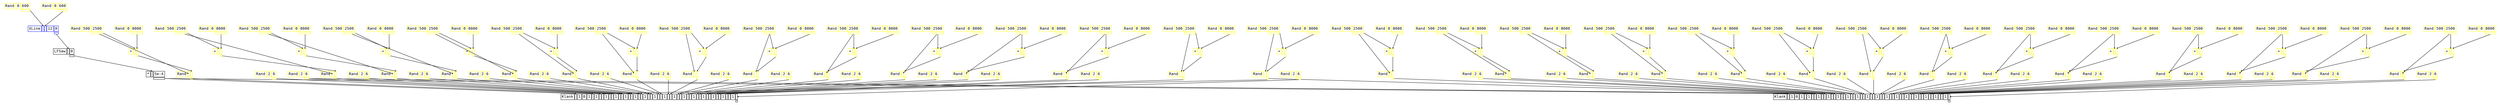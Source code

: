 digraph Anonymous {
graph [splines=false];
node [fontsize=12,fontname="Courier"];
edge [arrowhead=box,arrowsize=0.25];
u_2[shape="plaintext",color="yellow",label=<<TABLE BORDER="0" CELLBORDER="1"><TR><TD>Rand</TD><TD ID="u_2:K_0">0</TD><TD ID="u_2:K_1">600</TD></TR><TR><TD BORDER="0"></TD><TD BORDER="0"></TD><TD PORT="o_0" ID="u_2:o_0"></TD></TR></TABLE>>];
u_3[shape="plaintext",color="yellow",label=<<TABLE BORDER="0" CELLBORDER="1"><TR><TD>Rand</TD><TD ID="u_3:K_0">0</TD><TD ID="u_3:K_1">600</TD></TR><TR><TD BORDER="0"></TD><TD BORDER="0"></TD><TD PORT="o_0" ID="u_3:o_0"></TD></TR></TABLE>>];
u_5[shape="plaintext",color="blue",label=<<TABLE BORDER="0" CELLBORDER="1"><TR><TD>XLine</TD><TD PORT="i_0" ID="u_5:i_0"></TD><TD PORT="i_1" ID="u_5:i_1"></TD><TD ID="u_5:K_2">12</TD><TD ID="u_5:K_3">0</TD></TR><TR><TD BORDER="0"></TD><TD BORDER="0"></TD><TD BORDER="0"></TD><TD BORDER="0"></TD><TD PORT="o_0" ID="u_5:o_0"></TD></TR></TABLE>>];
u_6[shape="plaintext",color="black",label=<<TABLE BORDER="0" CELLBORDER="1"><TR><TD>LFSaw</TD><TD PORT="i_0" ID="u_6:i_0"></TD><TD ID="u_6:K_1">0</TD></TR><TR><TD BORDER="0"></TD><TD BORDER="0"></TD><TD PORT="o_0" ID="u_6:o_0"></TD></TR></TABLE>>];
u_8[shape="plaintext",color="black",label=<<TABLE BORDER="0" CELLBORDER="1"><TR><TD>*</TD><TD PORT="i_0" ID="u_8:i_0"></TD><TD ID="u_8:K_1">5e-4</TD></TR><TR><TD BORDER="0"></TD><TD BORDER="0"></TD><TD PORT="o_0" ID="u_8:o_0"></TD></TR></TABLE>>];
u_12[shape="plaintext",color="yellow",label=<<TABLE BORDER="0" CELLBORDER="1"><TR><TD>Rand</TD><TD ID="u_12:K_0">500</TD><TD ID="u_12:K_1">2500</TD></TR><TR><TD BORDER="0"></TD><TD BORDER="0"></TD><TD PORT="o_0" ID="u_12:o_0"></TD></TR></TABLE>>];
u_14[shape="plaintext",color="yellow",label=<<TABLE BORDER="0" CELLBORDER="1"><TR><TD>Rand</TD><TD ID="u_14:K_0">0</TD><TD ID="u_14:K_1">8000</TD></TR><TR><TD BORDER="0"></TD><TD BORDER="0"></TD><TD PORT="o_0" ID="u_14:o_0"></TD></TR></TABLE>>];
u_15[shape="plaintext",color="yellow",label=<<TABLE BORDER="0" CELLBORDER="1"><TR><TD>+</TD><TD PORT="i_0" ID="u_15:i_0"></TD><TD PORT="i_1" ID="u_15:i_1"></TD></TR><TR><TD BORDER="0"></TD><TD BORDER="0"></TD><TD PORT="o_0" ID="u_15:o_0"></TD></TR></TABLE>>];
u_16[shape="plaintext",color="yellow",label=<<TABLE BORDER="0" CELLBORDER="1"><TR><TD>Rand</TD><TD PORT="i_0" ID="u_16:i_0"></TD><TD PORT="i_1" ID="u_16:i_1"></TD></TR><TR><TD BORDER="0"></TD><TD BORDER="0"></TD><TD PORT="o_0" ID="u_16:o_0"></TD></TR></TABLE>>];
u_19[shape="plaintext",color="yellow",label=<<TABLE BORDER="0" CELLBORDER="1"><TR><TD>Rand</TD><TD ID="u_19:K_0">2</TD><TD ID="u_19:K_1">6</TD></TR><TR><TD BORDER="0"></TD><TD BORDER="0"></TD><TD PORT="o_0" ID="u_19:o_0"></TD></TR></TABLE>>];
u_20[shape="plaintext",color="yellow",label=<<TABLE BORDER="0" CELLBORDER="1"><TR><TD>Rand</TD><TD ID="u_20:K_0">500</TD><TD ID="u_20:K_1">2500</TD></TR><TR><TD BORDER="0"></TD><TD BORDER="0"></TD><TD PORT="o_0" ID="u_20:o_0"></TD></TR></TABLE>>];
u_21[shape="plaintext",color="yellow",label=<<TABLE BORDER="0" CELLBORDER="1"><TR><TD>Rand</TD><TD ID="u_21:K_0">0</TD><TD ID="u_21:K_1">8000</TD></TR><TR><TD BORDER="0"></TD><TD BORDER="0"></TD><TD PORT="o_0" ID="u_21:o_0"></TD></TR></TABLE>>];
u_22[shape="plaintext",color="yellow",label=<<TABLE BORDER="0" CELLBORDER="1"><TR><TD>+</TD><TD PORT="i_0" ID="u_22:i_0"></TD><TD PORT="i_1" ID="u_22:i_1"></TD></TR><TR><TD BORDER="0"></TD><TD BORDER="0"></TD><TD PORT="o_0" ID="u_22:o_0"></TD></TR></TABLE>>];
u_23[shape="plaintext",color="yellow",label=<<TABLE BORDER="0" CELLBORDER="1"><TR><TD>Rand</TD><TD PORT="i_0" ID="u_23:i_0"></TD><TD PORT="i_1" ID="u_23:i_1"></TD></TR><TR><TD BORDER="0"></TD><TD BORDER="0"></TD><TD PORT="o_0" ID="u_23:o_0"></TD></TR></TABLE>>];
u_24[shape="plaintext",color="yellow",label=<<TABLE BORDER="0" CELLBORDER="1"><TR><TD>Rand</TD><TD ID="u_24:K_0">2</TD><TD ID="u_24:K_1">6</TD></TR><TR><TD BORDER="0"></TD><TD BORDER="0"></TD><TD PORT="o_0" ID="u_24:o_0"></TD></TR></TABLE>>];
u_25[shape="plaintext",color="yellow",label=<<TABLE BORDER="0" CELLBORDER="1"><TR><TD>Rand</TD><TD ID="u_25:K_0">500</TD><TD ID="u_25:K_1">2500</TD></TR><TR><TD BORDER="0"></TD><TD BORDER="0"></TD><TD PORT="o_0" ID="u_25:o_0"></TD></TR></TABLE>>];
u_26[shape="plaintext",color="yellow",label=<<TABLE BORDER="0" CELLBORDER="1"><TR><TD>Rand</TD><TD ID="u_26:K_0">0</TD><TD ID="u_26:K_1">8000</TD></TR><TR><TD BORDER="0"></TD><TD BORDER="0"></TD><TD PORT="o_0" ID="u_26:o_0"></TD></TR></TABLE>>];
u_27[shape="plaintext",color="yellow",label=<<TABLE BORDER="0" CELLBORDER="1"><TR><TD>+</TD><TD PORT="i_0" ID="u_27:i_0"></TD><TD PORT="i_1" ID="u_27:i_1"></TD></TR><TR><TD BORDER="0"></TD><TD BORDER="0"></TD><TD PORT="o_0" ID="u_27:o_0"></TD></TR></TABLE>>];
u_28[shape="plaintext",color="yellow",label=<<TABLE BORDER="0" CELLBORDER="1"><TR><TD>Rand</TD><TD PORT="i_0" ID="u_28:i_0"></TD><TD PORT="i_1" ID="u_28:i_1"></TD></TR><TR><TD BORDER="0"></TD><TD BORDER="0"></TD><TD PORT="o_0" ID="u_28:o_0"></TD></TR></TABLE>>];
u_29[shape="plaintext",color="yellow",label=<<TABLE BORDER="0" CELLBORDER="1"><TR><TD>Rand</TD><TD ID="u_29:K_0">2</TD><TD ID="u_29:K_1">6</TD></TR><TR><TD BORDER="0"></TD><TD BORDER="0"></TD><TD PORT="o_0" ID="u_29:o_0"></TD></TR></TABLE>>];
u_30[shape="plaintext",color="yellow",label=<<TABLE BORDER="0" CELLBORDER="1"><TR><TD>Rand</TD><TD ID="u_30:K_0">500</TD><TD ID="u_30:K_1">2500</TD></TR><TR><TD BORDER="0"></TD><TD BORDER="0"></TD><TD PORT="o_0" ID="u_30:o_0"></TD></TR></TABLE>>];
u_31[shape="plaintext",color="yellow",label=<<TABLE BORDER="0" CELLBORDER="1"><TR><TD>Rand</TD><TD ID="u_31:K_0">0</TD><TD ID="u_31:K_1">8000</TD></TR><TR><TD BORDER="0"></TD><TD BORDER="0"></TD><TD PORT="o_0" ID="u_31:o_0"></TD></TR></TABLE>>];
u_32[shape="plaintext",color="yellow",label=<<TABLE BORDER="0" CELLBORDER="1"><TR><TD>+</TD><TD PORT="i_0" ID="u_32:i_0"></TD><TD PORT="i_1" ID="u_32:i_1"></TD></TR><TR><TD BORDER="0"></TD><TD BORDER="0"></TD><TD PORT="o_0" ID="u_32:o_0"></TD></TR></TABLE>>];
u_33[shape="plaintext",color="yellow",label=<<TABLE BORDER="0" CELLBORDER="1"><TR><TD>Rand</TD><TD PORT="i_0" ID="u_33:i_0"></TD><TD PORT="i_1" ID="u_33:i_1"></TD></TR><TR><TD BORDER="0"></TD><TD BORDER="0"></TD><TD PORT="o_0" ID="u_33:o_0"></TD></TR></TABLE>>];
u_34[shape="plaintext",color="yellow",label=<<TABLE BORDER="0" CELLBORDER="1"><TR><TD>Rand</TD><TD ID="u_34:K_0">2</TD><TD ID="u_34:K_1">6</TD></TR><TR><TD BORDER="0"></TD><TD BORDER="0"></TD><TD PORT="o_0" ID="u_34:o_0"></TD></TR></TABLE>>];
u_35[shape="plaintext",color="yellow",label=<<TABLE BORDER="0" CELLBORDER="1"><TR><TD>Rand</TD><TD ID="u_35:K_0">500</TD><TD ID="u_35:K_1">2500</TD></TR><TR><TD BORDER="0"></TD><TD BORDER="0"></TD><TD PORT="o_0" ID="u_35:o_0"></TD></TR></TABLE>>];
u_36[shape="plaintext",color="yellow",label=<<TABLE BORDER="0" CELLBORDER="1"><TR><TD>Rand</TD><TD ID="u_36:K_0">0</TD><TD ID="u_36:K_1">8000</TD></TR><TR><TD BORDER="0"></TD><TD BORDER="0"></TD><TD PORT="o_0" ID="u_36:o_0"></TD></TR></TABLE>>];
u_37[shape="plaintext",color="yellow",label=<<TABLE BORDER="0" CELLBORDER="1"><TR><TD>+</TD><TD PORT="i_0" ID="u_37:i_0"></TD><TD PORT="i_1" ID="u_37:i_1"></TD></TR><TR><TD BORDER="0"></TD><TD BORDER="0"></TD><TD PORT="o_0" ID="u_37:o_0"></TD></TR></TABLE>>];
u_38[shape="plaintext",color="yellow",label=<<TABLE BORDER="0" CELLBORDER="1"><TR><TD>Rand</TD><TD PORT="i_0" ID="u_38:i_0"></TD><TD PORT="i_1" ID="u_38:i_1"></TD></TR><TR><TD BORDER="0"></TD><TD BORDER="0"></TD><TD PORT="o_0" ID="u_38:o_0"></TD></TR></TABLE>>];
u_39[shape="plaintext",color="yellow",label=<<TABLE BORDER="0" CELLBORDER="1"><TR><TD>Rand</TD><TD ID="u_39:K_0">2</TD><TD ID="u_39:K_1">6</TD></TR><TR><TD BORDER="0"></TD><TD BORDER="0"></TD><TD PORT="o_0" ID="u_39:o_0"></TD></TR></TABLE>>];
u_40[shape="plaintext",color="yellow",label=<<TABLE BORDER="0" CELLBORDER="1"><TR><TD>Rand</TD><TD ID="u_40:K_0">500</TD><TD ID="u_40:K_1">2500</TD></TR><TR><TD BORDER="0"></TD><TD BORDER="0"></TD><TD PORT="o_0" ID="u_40:o_0"></TD></TR></TABLE>>];
u_41[shape="plaintext",color="yellow",label=<<TABLE BORDER="0" CELLBORDER="1"><TR><TD>Rand</TD><TD ID="u_41:K_0">0</TD><TD ID="u_41:K_1">8000</TD></TR><TR><TD BORDER="0"></TD><TD BORDER="0"></TD><TD PORT="o_0" ID="u_41:o_0"></TD></TR></TABLE>>];
u_42[shape="plaintext",color="yellow",label=<<TABLE BORDER="0" CELLBORDER="1"><TR><TD>+</TD><TD PORT="i_0" ID="u_42:i_0"></TD><TD PORT="i_1" ID="u_42:i_1"></TD></TR><TR><TD BORDER="0"></TD><TD BORDER="0"></TD><TD PORT="o_0" ID="u_42:o_0"></TD></TR></TABLE>>];
u_43[shape="plaintext",color="yellow",label=<<TABLE BORDER="0" CELLBORDER="1"><TR><TD>Rand</TD><TD PORT="i_0" ID="u_43:i_0"></TD><TD PORT="i_1" ID="u_43:i_1"></TD></TR><TR><TD BORDER="0"></TD><TD BORDER="0"></TD><TD PORT="o_0" ID="u_43:o_0"></TD></TR></TABLE>>];
u_44[shape="plaintext",color="yellow",label=<<TABLE BORDER="0" CELLBORDER="1"><TR><TD>Rand</TD><TD ID="u_44:K_0">2</TD><TD ID="u_44:K_1">6</TD></TR><TR><TD BORDER="0"></TD><TD BORDER="0"></TD><TD PORT="o_0" ID="u_44:o_0"></TD></TR></TABLE>>];
u_45[shape="plaintext",color="yellow",label=<<TABLE BORDER="0" CELLBORDER="1"><TR><TD>Rand</TD><TD ID="u_45:K_0">500</TD><TD ID="u_45:K_1">2500</TD></TR><TR><TD BORDER="0"></TD><TD BORDER="0"></TD><TD PORT="o_0" ID="u_45:o_0"></TD></TR></TABLE>>];
u_46[shape="plaintext",color="yellow",label=<<TABLE BORDER="0" CELLBORDER="1"><TR><TD>Rand</TD><TD ID="u_46:K_0">0</TD><TD ID="u_46:K_1">8000</TD></TR><TR><TD BORDER="0"></TD><TD BORDER="0"></TD><TD PORT="o_0" ID="u_46:o_0"></TD></TR></TABLE>>];
u_47[shape="plaintext",color="yellow",label=<<TABLE BORDER="0" CELLBORDER="1"><TR><TD>+</TD><TD PORT="i_0" ID="u_47:i_0"></TD><TD PORT="i_1" ID="u_47:i_1"></TD></TR><TR><TD BORDER="0"></TD><TD BORDER="0"></TD><TD PORT="o_0" ID="u_47:o_0"></TD></TR></TABLE>>];
u_48[shape="plaintext",color="yellow",label=<<TABLE BORDER="0" CELLBORDER="1"><TR><TD>Rand</TD><TD PORT="i_0" ID="u_48:i_0"></TD><TD PORT="i_1" ID="u_48:i_1"></TD></TR><TR><TD BORDER="0"></TD><TD BORDER="0"></TD><TD PORT="o_0" ID="u_48:o_0"></TD></TR></TABLE>>];
u_49[shape="plaintext",color="yellow",label=<<TABLE BORDER="0" CELLBORDER="1"><TR><TD>Rand</TD><TD ID="u_49:K_0">2</TD><TD ID="u_49:K_1">6</TD></TR><TR><TD BORDER="0"></TD><TD BORDER="0"></TD><TD PORT="o_0" ID="u_49:o_0"></TD></TR></TABLE>>];
u_50[shape="plaintext",color="yellow",label=<<TABLE BORDER="0" CELLBORDER="1"><TR><TD>Rand</TD><TD ID="u_50:K_0">500</TD><TD ID="u_50:K_1">2500</TD></TR><TR><TD BORDER="0"></TD><TD BORDER="0"></TD><TD PORT="o_0" ID="u_50:o_0"></TD></TR></TABLE>>];
u_51[shape="plaintext",color="yellow",label=<<TABLE BORDER="0" CELLBORDER="1"><TR><TD>Rand</TD><TD ID="u_51:K_0">0</TD><TD ID="u_51:K_1">8000</TD></TR><TR><TD BORDER="0"></TD><TD BORDER="0"></TD><TD PORT="o_0" ID="u_51:o_0"></TD></TR></TABLE>>];
u_52[shape="plaintext",color="yellow",label=<<TABLE BORDER="0" CELLBORDER="1"><TR><TD>+</TD><TD PORT="i_0" ID="u_52:i_0"></TD><TD PORT="i_1" ID="u_52:i_1"></TD></TR><TR><TD BORDER="0"></TD><TD BORDER="0"></TD><TD PORT="o_0" ID="u_52:o_0"></TD></TR></TABLE>>];
u_53[shape="plaintext",color="yellow",label=<<TABLE BORDER="0" CELLBORDER="1"><TR><TD>Rand</TD><TD PORT="i_0" ID="u_53:i_0"></TD><TD PORT="i_1" ID="u_53:i_1"></TD></TR><TR><TD BORDER="0"></TD><TD BORDER="0"></TD><TD PORT="o_0" ID="u_53:o_0"></TD></TR></TABLE>>];
u_54[shape="plaintext",color="yellow",label=<<TABLE BORDER="0" CELLBORDER="1"><TR><TD>Rand</TD><TD ID="u_54:K_0">2</TD><TD ID="u_54:K_1">6</TD></TR><TR><TD BORDER="0"></TD><TD BORDER="0"></TD><TD PORT="o_0" ID="u_54:o_0"></TD></TR></TABLE>>];
u_55[shape="plaintext",color="yellow",label=<<TABLE BORDER="0" CELLBORDER="1"><TR><TD>Rand</TD><TD ID="u_55:K_0">500</TD><TD ID="u_55:K_1">2500</TD></TR><TR><TD BORDER="0"></TD><TD BORDER="0"></TD><TD PORT="o_0" ID="u_55:o_0"></TD></TR></TABLE>>];
u_56[shape="plaintext",color="yellow",label=<<TABLE BORDER="0" CELLBORDER="1"><TR><TD>Rand</TD><TD ID="u_56:K_0">0</TD><TD ID="u_56:K_1">8000</TD></TR><TR><TD BORDER="0"></TD><TD BORDER="0"></TD><TD PORT="o_0" ID="u_56:o_0"></TD></TR></TABLE>>];
u_57[shape="plaintext",color="yellow",label=<<TABLE BORDER="0" CELLBORDER="1"><TR><TD>+</TD><TD PORT="i_0" ID="u_57:i_0"></TD><TD PORT="i_1" ID="u_57:i_1"></TD></TR><TR><TD BORDER="0"></TD><TD BORDER="0"></TD><TD PORT="o_0" ID="u_57:o_0"></TD></TR></TABLE>>];
u_58[shape="plaintext",color="yellow",label=<<TABLE BORDER="0" CELLBORDER="1"><TR><TD>Rand</TD><TD PORT="i_0" ID="u_58:i_0"></TD><TD PORT="i_1" ID="u_58:i_1"></TD></TR><TR><TD BORDER="0"></TD><TD BORDER="0"></TD><TD PORT="o_0" ID="u_58:o_0"></TD></TR></TABLE>>];
u_59[shape="plaintext",color="yellow",label=<<TABLE BORDER="0" CELLBORDER="1"><TR><TD>Rand</TD><TD ID="u_59:K_0">2</TD><TD ID="u_59:K_1">6</TD></TR><TR><TD BORDER="0"></TD><TD BORDER="0"></TD><TD PORT="o_0" ID="u_59:o_0"></TD></TR></TABLE>>];
u_60[shape="plaintext",color="yellow",label=<<TABLE BORDER="0" CELLBORDER="1"><TR><TD>Rand</TD><TD ID="u_60:K_0">500</TD><TD ID="u_60:K_1">2500</TD></TR><TR><TD BORDER="0"></TD><TD BORDER="0"></TD><TD PORT="o_0" ID="u_60:o_0"></TD></TR></TABLE>>];
u_61[shape="plaintext",color="yellow",label=<<TABLE BORDER="0" CELLBORDER="1"><TR><TD>Rand</TD><TD ID="u_61:K_0">0</TD><TD ID="u_61:K_1">8000</TD></TR><TR><TD BORDER="0"></TD><TD BORDER="0"></TD><TD PORT="o_0" ID="u_61:o_0"></TD></TR></TABLE>>];
u_62[shape="plaintext",color="yellow",label=<<TABLE BORDER="0" CELLBORDER="1"><TR><TD>+</TD><TD PORT="i_0" ID="u_62:i_0"></TD><TD PORT="i_1" ID="u_62:i_1"></TD></TR><TR><TD BORDER="0"></TD><TD BORDER="0"></TD><TD PORT="o_0" ID="u_62:o_0"></TD></TR></TABLE>>];
u_63[shape="plaintext",color="yellow",label=<<TABLE BORDER="0" CELLBORDER="1"><TR><TD>Rand</TD><TD PORT="i_0" ID="u_63:i_0"></TD><TD PORT="i_1" ID="u_63:i_1"></TD></TR><TR><TD BORDER="0"></TD><TD BORDER="0"></TD><TD PORT="o_0" ID="u_63:o_0"></TD></TR></TABLE>>];
u_64[shape="plaintext",color="yellow",label=<<TABLE BORDER="0" CELLBORDER="1"><TR><TD>Rand</TD><TD ID="u_64:K_0">2</TD><TD ID="u_64:K_1">6</TD></TR><TR><TD BORDER="0"></TD><TD BORDER="0"></TD><TD PORT="o_0" ID="u_64:o_0"></TD></TR></TABLE>>];
u_65[shape="plaintext",color="yellow",label=<<TABLE BORDER="0" CELLBORDER="1"><TR><TD>Rand</TD><TD ID="u_65:K_0">500</TD><TD ID="u_65:K_1">2500</TD></TR><TR><TD BORDER="0"></TD><TD BORDER="0"></TD><TD PORT="o_0" ID="u_65:o_0"></TD></TR></TABLE>>];
u_66[shape="plaintext",color="yellow",label=<<TABLE BORDER="0" CELLBORDER="1"><TR><TD>Rand</TD><TD ID="u_66:K_0">0</TD><TD ID="u_66:K_1">8000</TD></TR><TR><TD BORDER="0"></TD><TD BORDER="0"></TD><TD PORT="o_0" ID="u_66:o_0"></TD></TR></TABLE>>];
u_67[shape="plaintext",color="yellow",label=<<TABLE BORDER="0" CELLBORDER="1"><TR><TD>+</TD><TD PORT="i_0" ID="u_67:i_0"></TD><TD PORT="i_1" ID="u_67:i_1"></TD></TR><TR><TD BORDER="0"></TD><TD BORDER="0"></TD><TD PORT="o_0" ID="u_67:o_0"></TD></TR></TABLE>>];
u_68[shape="plaintext",color="yellow",label=<<TABLE BORDER="0" CELLBORDER="1"><TR><TD>Rand</TD><TD PORT="i_0" ID="u_68:i_0"></TD><TD PORT="i_1" ID="u_68:i_1"></TD></TR><TR><TD BORDER="0"></TD><TD BORDER="0"></TD><TD PORT="o_0" ID="u_68:o_0"></TD></TR></TABLE>>];
u_69[shape="plaintext",color="yellow",label=<<TABLE BORDER="0" CELLBORDER="1"><TR><TD>Rand</TD><TD ID="u_69:K_0">2</TD><TD ID="u_69:K_1">6</TD></TR><TR><TD BORDER="0"></TD><TD BORDER="0"></TD><TD PORT="o_0" ID="u_69:o_0"></TD></TR></TABLE>>];
u_70[shape="plaintext",color="yellow",label=<<TABLE BORDER="0" CELLBORDER="1"><TR><TD>Rand</TD><TD ID="u_70:K_0">500</TD><TD ID="u_70:K_1">2500</TD></TR><TR><TD BORDER="0"></TD><TD BORDER="0"></TD><TD PORT="o_0" ID="u_70:o_0"></TD></TR></TABLE>>];
u_71[shape="plaintext",color="yellow",label=<<TABLE BORDER="0" CELLBORDER="1"><TR><TD>Rand</TD><TD ID="u_71:K_0">0</TD><TD ID="u_71:K_1">8000</TD></TR><TR><TD BORDER="0"></TD><TD BORDER="0"></TD><TD PORT="o_0" ID="u_71:o_0"></TD></TR></TABLE>>];
u_72[shape="plaintext",color="yellow",label=<<TABLE BORDER="0" CELLBORDER="1"><TR><TD>+</TD><TD PORT="i_0" ID="u_72:i_0"></TD><TD PORT="i_1" ID="u_72:i_1"></TD></TR><TR><TD BORDER="0"></TD><TD BORDER="0"></TD><TD PORT="o_0" ID="u_72:o_0"></TD></TR></TABLE>>];
u_73[shape="plaintext",color="yellow",label=<<TABLE BORDER="0" CELLBORDER="1"><TR><TD>Rand</TD><TD PORT="i_0" ID="u_73:i_0"></TD><TD PORT="i_1" ID="u_73:i_1"></TD></TR><TR><TD BORDER="0"></TD><TD BORDER="0"></TD><TD PORT="o_0" ID="u_73:o_0"></TD></TR></TABLE>>];
u_74[shape="plaintext",color="yellow",label=<<TABLE BORDER="0" CELLBORDER="1"><TR><TD>Rand</TD><TD ID="u_74:K_0">2</TD><TD ID="u_74:K_1">6</TD></TR><TR><TD BORDER="0"></TD><TD BORDER="0"></TD><TD PORT="o_0" ID="u_74:o_0"></TD></TR></TABLE>>];
u_75[shape="plaintext",color="yellow",label=<<TABLE BORDER="0" CELLBORDER="1"><TR><TD>Rand</TD><TD ID="u_75:K_0">500</TD><TD ID="u_75:K_1">2500</TD></TR><TR><TD BORDER="0"></TD><TD BORDER="0"></TD><TD PORT="o_0" ID="u_75:o_0"></TD></TR></TABLE>>];
u_76[shape="plaintext",color="yellow",label=<<TABLE BORDER="0" CELLBORDER="1"><TR><TD>Rand</TD><TD ID="u_76:K_0">0</TD><TD ID="u_76:K_1">8000</TD></TR><TR><TD BORDER="0"></TD><TD BORDER="0"></TD><TD PORT="o_0" ID="u_76:o_0"></TD></TR></TABLE>>];
u_77[shape="plaintext",color="yellow",label=<<TABLE BORDER="0" CELLBORDER="1"><TR><TD>+</TD><TD PORT="i_0" ID="u_77:i_0"></TD><TD PORT="i_1" ID="u_77:i_1"></TD></TR><TR><TD BORDER="0"></TD><TD BORDER="0"></TD><TD PORT="o_0" ID="u_77:o_0"></TD></TR></TABLE>>];
u_78[shape="plaintext",color="yellow",label=<<TABLE BORDER="0" CELLBORDER="1"><TR><TD>Rand</TD><TD PORT="i_0" ID="u_78:i_0"></TD><TD PORT="i_1" ID="u_78:i_1"></TD></TR><TR><TD BORDER="0"></TD><TD BORDER="0"></TD><TD PORT="o_0" ID="u_78:o_0"></TD></TR></TABLE>>];
u_79[shape="plaintext",color="yellow",label=<<TABLE BORDER="0" CELLBORDER="1"><TR><TD>Rand</TD><TD ID="u_79:K_0">2</TD><TD ID="u_79:K_1">6</TD></TR><TR><TD BORDER="0"></TD><TD BORDER="0"></TD><TD PORT="o_0" ID="u_79:o_0"></TD></TR></TABLE>>];
u_80[shape="plaintext",color="yellow",label=<<TABLE BORDER="0" CELLBORDER="1"><TR><TD>Rand</TD><TD ID="u_80:K_0">500</TD><TD ID="u_80:K_1">2500</TD></TR><TR><TD BORDER="0"></TD><TD BORDER="0"></TD><TD PORT="o_0" ID="u_80:o_0"></TD></TR></TABLE>>];
u_81[shape="plaintext",color="yellow",label=<<TABLE BORDER="0" CELLBORDER="1"><TR><TD>Rand</TD><TD ID="u_81:K_0">0</TD><TD ID="u_81:K_1">8000</TD></TR><TR><TD BORDER="0"></TD><TD BORDER="0"></TD><TD PORT="o_0" ID="u_81:o_0"></TD></TR></TABLE>>];
u_82[shape="plaintext",color="yellow",label=<<TABLE BORDER="0" CELLBORDER="1"><TR><TD>+</TD><TD PORT="i_0" ID="u_82:i_0"></TD><TD PORT="i_1" ID="u_82:i_1"></TD></TR><TR><TD BORDER="0"></TD><TD BORDER="0"></TD><TD PORT="o_0" ID="u_82:o_0"></TD></TR></TABLE>>];
u_83[shape="plaintext",color="yellow",label=<<TABLE BORDER="0" CELLBORDER="1"><TR><TD>Rand</TD><TD PORT="i_0" ID="u_83:i_0"></TD><TD PORT="i_1" ID="u_83:i_1"></TD></TR><TR><TD BORDER="0"></TD><TD BORDER="0"></TD><TD PORT="o_0" ID="u_83:o_0"></TD></TR></TABLE>>];
u_84[shape="plaintext",color="yellow",label=<<TABLE BORDER="0" CELLBORDER="1"><TR><TD>Rand</TD><TD ID="u_84:K_0">2</TD><TD ID="u_84:K_1">6</TD></TR><TR><TD BORDER="0"></TD><TD BORDER="0"></TD><TD PORT="o_0" ID="u_84:o_0"></TD></TR></TABLE>>];
u_85[shape="plaintext",color="yellow",label=<<TABLE BORDER="0" CELLBORDER="1"><TR><TD>Rand</TD><TD ID="u_85:K_0">500</TD><TD ID="u_85:K_1">2500</TD></TR><TR><TD BORDER="0"></TD><TD BORDER="0"></TD><TD PORT="o_0" ID="u_85:o_0"></TD></TR></TABLE>>];
u_86[shape="plaintext",color="yellow",label=<<TABLE BORDER="0" CELLBORDER="1"><TR><TD>Rand</TD><TD ID="u_86:K_0">0</TD><TD ID="u_86:K_1">8000</TD></TR><TR><TD BORDER="0"></TD><TD BORDER="0"></TD><TD PORT="o_0" ID="u_86:o_0"></TD></TR></TABLE>>];
u_87[shape="plaintext",color="yellow",label=<<TABLE BORDER="0" CELLBORDER="1"><TR><TD>+</TD><TD PORT="i_0" ID="u_87:i_0"></TD><TD PORT="i_1" ID="u_87:i_1"></TD></TR><TR><TD BORDER="0"></TD><TD BORDER="0"></TD><TD PORT="o_0" ID="u_87:o_0"></TD></TR></TABLE>>];
u_88[shape="plaintext",color="yellow",label=<<TABLE BORDER="0" CELLBORDER="1"><TR><TD>Rand</TD><TD PORT="i_0" ID="u_88:i_0"></TD><TD PORT="i_1" ID="u_88:i_1"></TD></TR><TR><TD BORDER="0"></TD><TD BORDER="0"></TD><TD PORT="o_0" ID="u_88:o_0"></TD></TR></TABLE>>];
u_89[shape="plaintext",color="yellow",label=<<TABLE BORDER="0" CELLBORDER="1"><TR><TD>Rand</TD><TD ID="u_89:K_0">2</TD><TD ID="u_89:K_1">6</TD></TR><TR><TD BORDER="0"></TD><TD BORDER="0"></TD><TD PORT="o_0" ID="u_89:o_0"></TD></TR></TABLE>>];
u_90[shape="plaintext",color="black",label=<<TABLE BORDER="0" CELLBORDER="1"><TR><TD>Klank</TD><TD PORT="i_0" ID="u_90:i_0"></TD><TD ID="u_90:K_1">1</TD><TD ID="u_90:K_2">0</TD><TD ID="u_90:K_3">1</TD><TD PORT="i_4" ID="u_90:i_4"></TD><TD ID="u_90:K_5">1</TD><TD PORT="i_6" ID="u_90:i_6"></TD><TD PORT="i_7" ID="u_90:i_7"></TD><TD ID="u_90:K_8">1</TD><TD PORT="i_9" ID="u_90:i_9"></TD><TD PORT="i_10" ID="u_90:i_10"></TD><TD ID="u_90:K_11">1</TD><TD PORT="i_12" ID="u_90:i_12"></TD><TD PORT="i_13" ID="u_90:i_13"></TD><TD ID="u_90:K_14">1</TD><TD PORT="i_15" ID="u_90:i_15"></TD><TD PORT="i_16" ID="u_90:i_16"></TD><TD ID="u_90:K_17">1</TD><TD PORT="i_18" ID="u_90:i_18"></TD><TD PORT="i_19" ID="u_90:i_19"></TD><TD ID="u_90:K_20">1</TD><TD PORT="i_21" ID="u_90:i_21"></TD><TD PORT="i_22" ID="u_90:i_22"></TD><TD ID="u_90:K_23">1</TD><TD PORT="i_24" ID="u_90:i_24"></TD><TD PORT="i_25" ID="u_90:i_25"></TD><TD ID="u_90:K_26">1</TD><TD PORT="i_27" ID="u_90:i_27"></TD><TD PORT="i_28" ID="u_90:i_28"></TD><TD ID="u_90:K_29">1</TD><TD PORT="i_30" ID="u_90:i_30"></TD><TD PORT="i_31" ID="u_90:i_31"></TD><TD ID="u_90:K_32">1</TD><TD PORT="i_33" ID="u_90:i_33"></TD><TD PORT="i_34" ID="u_90:i_34"></TD><TD ID="u_90:K_35">1</TD><TD PORT="i_36" ID="u_90:i_36"></TD><TD PORT="i_37" ID="u_90:i_37"></TD><TD ID="u_90:K_38">1</TD><TD PORT="i_39" ID="u_90:i_39"></TD><TD PORT="i_40" ID="u_90:i_40"></TD><TD ID="u_90:K_41">1</TD><TD PORT="i_42" ID="u_90:i_42"></TD><TD PORT="i_43" ID="u_90:i_43"></TD><TD ID="u_90:K_44">1</TD><TD PORT="i_45" ID="u_90:i_45"></TD><TD PORT="i_46" ID="u_90:i_46"></TD><TD ID="u_90:K_47">1</TD><TD PORT="i_48" ID="u_90:i_48"></TD></TR><TR><TD BORDER="0"></TD><TD BORDER="0"></TD><TD BORDER="0"></TD><TD BORDER="0"></TD><TD BORDER="0"></TD><TD BORDER="0"></TD><TD BORDER="0"></TD><TD BORDER="0"></TD><TD BORDER="0"></TD><TD BORDER="0"></TD><TD BORDER="0"></TD><TD BORDER="0"></TD><TD BORDER="0"></TD><TD BORDER="0"></TD><TD BORDER="0"></TD><TD BORDER="0"></TD><TD BORDER="0"></TD><TD BORDER="0"></TD><TD BORDER="0"></TD><TD BORDER="0"></TD><TD BORDER="0"></TD><TD BORDER="0"></TD><TD BORDER="0"></TD><TD BORDER="0"></TD><TD BORDER="0"></TD><TD BORDER="0"></TD><TD BORDER="0"></TD><TD BORDER="0"></TD><TD BORDER="0"></TD><TD BORDER="0"></TD><TD BORDER="0"></TD><TD BORDER="0"></TD><TD BORDER="0"></TD><TD BORDER="0"></TD><TD BORDER="0"></TD><TD BORDER="0"></TD><TD BORDER="0"></TD><TD BORDER="0"></TD><TD BORDER="0"></TD><TD BORDER="0"></TD><TD BORDER="0"></TD><TD BORDER="0"></TD><TD BORDER="0"></TD><TD BORDER="0"></TD><TD BORDER="0"></TD><TD BORDER="0"></TD><TD BORDER="0"></TD><TD BORDER="0"></TD><TD BORDER="0"></TD><TD PORT="o_0" ID="u_90:o_0"></TD></TR></TABLE>>];
u_91[shape="plaintext",color="yellow",label=<<TABLE BORDER="0" CELLBORDER="1"><TR><TD>Rand</TD><TD ID="u_91:K_0">500</TD><TD ID="u_91:K_1">2500</TD></TR><TR><TD BORDER="0"></TD><TD BORDER="0"></TD><TD PORT="o_0" ID="u_91:o_0"></TD></TR></TABLE>>];
u_92[shape="plaintext",color="yellow",label=<<TABLE BORDER="0" CELLBORDER="1"><TR><TD>Rand</TD><TD ID="u_92:K_0">0</TD><TD ID="u_92:K_1">8000</TD></TR><TR><TD BORDER="0"></TD><TD BORDER="0"></TD><TD PORT="o_0" ID="u_92:o_0"></TD></TR></TABLE>>];
u_93[shape="plaintext",color="yellow",label=<<TABLE BORDER="0" CELLBORDER="1"><TR><TD>+</TD><TD PORT="i_0" ID="u_93:i_0"></TD><TD PORT="i_1" ID="u_93:i_1"></TD></TR><TR><TD BORDER="0"></TD><TD BORDER="0"></TD><TD PORT="o_0" ID="u_93:o_0"></TD></TR></TABLE>>];
u_94[shape="plaintext",color="yellow",label=<<TABLE BORDER="0" CELLBORDER="1"><TR><TD>Rand</TD><TD PORT="i_0" ID="u_94:i_0"></TD><TD PORT="i_1" ID="u_94:i_1"></TD></TR><TR><TD BORDER="0"></TD><TD BORDER="0"></TD><TD PORT="o_0" ID="u_94:o_0"></TD></TR></TABLE>>];
u_95[shape="plaintext",color="yellow",label=<<TABLE BORDER="0" CELLBORDER="1"><TR><TD>Rand</TD><TD ID="u_95:K_0">2</TD><TD ID="u_95:K_1">6</TD></TR><TR><TD BORDER="0"></TD><TD BORDER="0"></TD><TD PORT="o_0" ID="u_95:o_0"></TD></TR></TABLE>>];
u_96[shape="plaintext",color="yellow",label=<<TABLE BORDER="0" CELLBORDER="1"><TR><TD>Rand</TD><TD ID="u_96:K_0">500</TD><TD ID="u_96:K_1">2500</TD></TR><TR><TD BORDER="0"></TD><TD BORDER="0"></TD><TD PORT="o_0" ID="u_96:o_0"></TD></TR></TABLE>>];
u_97[shape="plaintext",color="yellow",label=<<TABLE BORDER="0" CELLBORDER="1"><TR><TD>Rand</TD><TD ID="u_97:K_0">0</TD><TD ID="u_97:K_1">8000</TD></TR><TR><TD BORDER="0"></TD><TD BORDER="0"></TD><TD PORT="o_0" ID="u_97:o_0"></TD></TR></TABLE>>];
u_98[shape="plaintext",color="yellow",label=<<TABLE BORDER="0" CELLBORDER="1"><TR><TD>+</TD><TD PORT="i_0" ID="u_98:i_0"></TD><TD PORT="i_1" ID="u_98:i_1"></TD></TR><TR><TD BORDER="0"></TD><TD BORDER="0"></TD><TD PORT="o_0" ID="u_98:o_0"></TD></TR></TABLE>>];
u_99[shape="plaintext",color="yellow",label=<<TABLE BORDER="0" CELLBORDER="1"><TR><TD>Rand</TD><TD PORT="i_0" ID="u_99:i_0"></TD><TD PORT="i_1" ID="u_99:i_1"></TD></TR><TR><TD BORDER="0"></TD><TD BORDER="0"></TD><TD PORT="o_0" ID="u_99:o_0"></TD></TR></TABLE>>];
u_100[shape="plaintext",color="yellow",label=<<TABLE BORDER="0" CELLBORDER="1"><TR><TD>Rand</TD><TD ID="u_100:K_0">2</TD><TD ID="u_100:K_1">6</TD></TR><TR><TD BORDER="0"></TD><TD BORDER="0"></TD><TD PORT="o_0" ID="u_100:o_0"></TD></TR></TABLE>>];
u_101[shape="plaintext",color="yellow",label=<<TABLE BORDER="0" CELLBORDER="1"><TR><TD>Rand</TD><TD ID="u_101:K_0">500</TD><TD ID="u_101:K_1">2500</TD></TR><TR><TD BORDER="0"></TD><TD BORDER="0"></TD><TD PORT="o_0" ID="u_101:o_0"></TD></TR></TABLE>>];
u_102[shape="plaintext",color="yellow",label=<<TABLE BORDER="0" CELLBORDER="1"><TR><TD>Rand</TD><TD ID="u_102:K_0">0</TD><TD ID="u_102:K_1">8000</TD></TR><TR><TD BORDER="0"></TD><TD BORDER="0"></TD><TD PORT="o_0" ID="u_102:o_0"></TD></TR></TABLE>>];
u_103[shape="plaintext",color="yellow",label=<<TABLE BORDER="0" CELLBORDER="1"><TR><TD>+</TD><TD PORT="i_0" ID="u_103:i_0"></TD><TD PORT="i_1" ID="u_103:i_1"></TD></TR><TR><TD BORDER="0"></TD><TD BORDER="0"></TD><TD PORT="o_0" ID="u_103:o_0"></TD></TR></TABLE>>];
u_104[shape="plaintext",color="yellow",label=<<TABLE BORDER="0" CELLBORDER="1"><TR><TD>Rand</TD><TD PORT="i_0" ID="u_104:i_0"></TD><TD PORT="i_1" ID="u_104:i_1"></TD></TR><TR><TD BORDER="0"></TD><TD BORDER="0"></TD><TD PORT="o_0" ID="u_104:o_0"></TD></TR></TABLE>>];
u_105[shape="plaintext",color="yellow",label=<<TABLE BORDER="0" CELLBORDER="1"><TR><TD>Rand</TD><TD ID="u_105:K_0">2</TD><TD ID="u_105:K_1">6</TD></TR><TR><TD BORDER="0"></TD><TD BORDER="0"></TD><TD PORT="o_0" ID="u_105:o_0"></TD></TR></TABLE>>];
u_106[shape="plaintext",color="yellow",label=<<TABLE BORDER="0" CELLBORDER="1"><TR><TD>Rand</TD><TD ID="u_106:K_0">500</TD><TD ID="u_106:K_1">2500</TD></TR><TR><TD BORDER="0"></TD><TD BORDER="0"></TD><TD PORT="o_0" ID="u_106:o_0"></TD></TR></TABLE>>];
u_107[shape="plaintext",color="yellow",label=<<TABLE BORDER="0" CELLBORDER="1"><TR><TD>Rand</TD><TD ID="u_107:K_0">0</TD><TD ID="u_107:K_1">8000</TD></TR><TR><TD BORDER="0"></TD><TD BORDER="0"></TD><TD PORT="o_0" ID="u_107:o_0"></TD></TR></TABLE>>];
u_108[shape="plaintext",color="yellow",label=<<TABLE BORDER="0" CELLBORDER="1"><TR><TD>+</TD><TD PORT="i_0" ID="u_108:i_0"></TD><TD PORT="i_1" ID="u_108:i_1"></TD></TR><TR><TD BORDER="0"></TD><TD BORDER="0"></TD><TD PORT="o_0" ID="u_108:o_0"></TD></TR></TABLE>>];
u_109[shape="plaintext",color="yellow",label=<<TABLE BORDER="0" CELLBORDER="1"><TR><TD>Rand</TD><TD PORT="i_0" ID="u_109:i_0"></TD><TD PORT="i_1" ID="u_109:i_1"></TD></TR><TR><TD BORDER="0"></TD><TD BORDER="0"></TD><TD PORT="o_0" ID="u_109:o_0"></TD></TR></TABLE>>];
u_110[shape="plaintext",color="yellow",label=<<TABLE BORDER="0" CELLBORDER="1"><TR><TD>Rand</TD><TD ID="u_110:K_0">2</TD><TD ID="u_110:K_1">6</TD></TR><TR><TD BORDER="0"></TD><TD BORDER="0"></TD><TD PORT="o_0" ID="u_110:o_0"></TD></TR></TABLE>>];
u_111[shape="plaintext",color="yellow",label=<<TABLE BORDER="0" CELLBORDER="1"><TR><TD>Rand</TD><TD ID="u_111:K_0">500</TD><TD ID="u_111:K_1">2500</TD></TR><TR><TD BORDER="0"></TD><TD BORDER="0"></TD><TD PORT="o_0" ID="u_111:o_0"></TD></TR></TABLE>>];
u_112[shape="plaintext",color="yellow",label=<<TABLE BORDER="0" CELLBORDER="1"><TR><TD>Rand</TD><TD ID="u_112:K_0">0</TD><TD ID="u_112:K_1">8000</TD></TR><TR><TD BORDER="0"></TD><TD BORDER="0"></TD><TD PORT="o_0" ID="u_112:o_0"></TD></TR></TABLE>>];
u_113[shape="plaintext",color="yellow",label=<<TABLE BORDER="0" CELLBORDER="1"><TR><TD>+</TD><TD PORT="i_0" ID="u_113:i_0"></TD><TD PORT="i_1" ID="u_113:i_1"></TD></TR><TR><TD BORDER="0"></TD><TD BORDER="0"></TD><TD PORT="o_0" ID="u_113:o_0"></TD></TR></TABLE>>];
u_114[shape="plaintext",color="yellow",label=<<TABLE BORDER="0" CELLBORDER="1"><TR><TD>Rand</TD><TD PORT="i_0" ID="u_114:i_0"></TD><TD PORT="i_1" ID="u_114:i_1"></TD></TR><TR><TD BORDER="0"></TD><TD BORDER="0"></TD><TD PORT="o_0" ID="u_114:o_0"></TD></TR></TABLE>>];
u_115[shape="plaintext",color="yellow",label=<<TABLE BORDER="0" CELLBORDER="1"><TR><TD>Rand</TD><TD ID="u_115:K_0">2</TD><TD ID="u_115:K_1">6</TD></TR><TR><TD BORDER="0"></TD><TD BORDER="0"></TD><TD PORT="o_0" ID="u_115:o_0"></TD></TR></TABLE>>];
u_116[shape="plaintext",color="yellow",label=<<TABLE BORDER="0" CELLBORDER="1"><TR><TD>Rand</TD><TD ID="u_116:K_0">500</TD><TD ID="u_116:K_1">2500</TD></TR><TR><TD BORDER="0"></TD><TD BORDER="0"></TD><TD PORT="o_0" ID="u_116:o_0"></TD></TR></TABLE>>];
u_117[shape="plaintext",color="yellow",label=<<TABLE BORDER="0" CELLBORDER="1"><TR><TD>Rand</TD><TD ID="u_117:K_0">0</TD><TD ID="u_117:K_1">8000</TD></TR><TR><TD BORDER="0"></TD><TD BORDER="0"></TD><TD PORT="o_0" ID="u_117:o_0"></TD></TR></TABLE>>];
u_118[shape="plaintext",color="yellow",label=<<TABLE BORDER="0" CELLBORDER="1"><TR><TD>+</TD><TD PORT="i_0" ID="u_118:i_0"></TD><TD PORT="i_1" ID="u_118:i_1"></TD></TR><TR><TD BORDER="0"></TD><TD BORDER="0"></TD><TD PORT="o_0" ID="u_118:o_0"></TD></TR></TABLE>>];
u_119[shape="plaintext",color="yellow",label=<<TABLE BORDER="0" CELLBORDER="1"><TR><TD>Rand</TD><TD PORT="i_0" ID="u_119:i_0"></TD><TD PORT="i_1" ID="u_119:i_1"></TD></TR><TR><TD BORDER="0"></TD><TD BORDER="0"></TD><TD PORT="o_0" ID="u_119:o_0"></TD></TR></TABLE>>];
u_120[shape="plaintext",color="yellow",label=<<TABLE BORDER="0" CELLBORDER="1"><TR><TD>Rand</TD><TD ID="u_120:K_0">2</TD><TD ID="u_120:K_1">6</TD></TR><TR><TD BORDER="0"></TD><TD BORDER="0"></TD><TD PORT="o_0" ID="u_120:o_0"></TD></TR></TABLE>>];
u_121[shape="plaintext",color="yellow",label=<<TABLE BORDER="0" CELLBORDER="1"><TR><TD>Rand</TD><TD ID="u_121:K_0">500</TD><TD ID="u_121:K_1">2500</TD></TR><TR><TD BORDER="0"></TD><TD BORDER="0"></TD><TD PORT="o_0" ID="u_121:o_0"></TD></TR></TABLE>>];
u_122[shape="plaintext",color="yellow",label=<<TABLE BORDER="0" CELLBORDER="1"><TR><TD>Rand</TD><TD ID="u_122:K_0">0</TD><TD ID="u_122:K_1">8000</TD></TR><TR><TD BORDER="0"></TD><TD BORDER="0"></TD><TD PORT="o_0" ID="u_122:o_0"></TD></TR></TABLE>>];
u_123[shape="plaintext",color="yellow",label=<<TABLE BORDER="0" CELLBORDER="1"><TR><TD>+</TD><TD PORT="i_0" ID="u_123:i_0"></TD><TD PORT="i_1" ID="u_123:i_1"></TD></TR><TR><TD BORDER="0"></TD><TD BORDER="0"></TD><TD PORT="o_0" ID="u_123:o_0"></TD></TR></TABLE>>];
u_124[shape="plaintext",color="yellow",label=<<TABLE BORDER="0" CELLBORDER="1"><TR><TD>Rand</TD><TD PORT="i_0" ID="u_124:i_0"></TD><TD PORT="i_1" ID="u_124:i_1"></TD></TR><TR><TD BORDER="0"></TD><TD BORDER="0"></TD><TD PORT="o_0" ID="u_124:o_0"></TD></TR></TABLE>>];
u_125[shape="plaintext",color="yellow",label=<<TABLE BORDER="0" CELLBORDER="1"><TR><TD>Rand</TD><TD ID="u_125:K_0">2</TD><TD ID="u_125:K_1">6</TD></TR><TR><TD BORDER="0"></TD><TD BORDER="0"></TD><TD PORT="o_0" ID="u_125:o_0"></TD></TR></TABLE>>];
u_126[shape="plaintext",color="yellow",label=<<TABLE BORDER="0" CELLBORDER="1"><TR><TD>Rand</TD><TD ID="u_126:K_0">500</TD><TD ID="u_126:K_1">2500</TD></TR><TR><TD BORDER="0"></TD><TD BORDER="0"></TD><TD PORT="o_0" ID="u_126:o_0"></TD></TR></TABLE>>];
u_127[shape="plaintext",color="yellow",label=<<TABLE BORDER="0" CELLBORDER="1"><TR><TD>Rand</TD><TD ID="u_127:K_0">0</TD><TD ID="u_127:K_1">8000</TD></TR><TR><TD BORDER="0"></TD><TD BORDER="0"></TD><TD PORT="o_0" ID="u_127:o_0"></TD></TR></TABLE>>];
u_128[shape="plaintext",color="yellow",label=<<TABLE BORDER="0" CELLBORDER="1"><TR><TD>+</TD><TD PORT="i_0" ID="u_128:i_0"></TD><TD PORT="i_1" ID="u_128:i_1"></TD></TR><TR><TD BORDER="0"></TD><TD BORDER="0"></TD><TD PORT="o_0" ID="u_128:o_0"></TD></TR></TABLE>>];
u_129[shape="plaintext",color="yellow",label=<<TABLE BORDER="0" CELLBORDER="1"><TR><TD>Rand</TD><TD PORT="i_0" ID="u_129:i_0"></TD><TD PORT="i_1" ID="u_129:i_1"></TD></TR><TR><TD BORDER="0"></TD><TD BORDER="0"></TD><TD PORT="o_0" ID="u_129:o_0"></TD></TR></TABLE>>];
u_130[shape="plaintext",color="yellow",label=<<TABLE BORDER="0" CELLBORDER="1"><TR><TD>Rand</TD><TD ID="u_130:K_0">2</TD><TD ID="u_130:K_1">6</TD></TR><TR><TD BORDER="0"></TD><TD BORDER="0"></TD><TD PORT="o_0" ID="u_130:o_0"></TD></TR></TABLE>>];
u_131[shape="plaintext",color="yellow",label=<<TABLE BORDER="0" CELLBORDER="1"><TR><TD>Rand</TD><TD ID="u_131:K_0">500</TD><TD ID="u_131:K_1">2500</TD></TR><TR><TD BORDER="0"></TD><TD BORDER="0"></TD><TD PORT="o_0" ID="u_131:o_0"></TD></TR></TABLE>>];
u_132[shape="plaintext",color="yellow",label=<<TABLE BORDER="0" CELLBORDER="1"><TR><TD>Rand</TD><TD ID="u_132:K_0">0</TD><TD ID="u_132:K_1">8000</TD></TR><TR><TD BORDER="0"></TD><TD BORDER="0"></TD><TD PORT="o_0" ID="u_132:o_0"></TD></TR></TABLE>>];
u_133[shape="plaintext",color="yellow",label=<<TABLE BORDER="0" CELLBORDER="1"><TR><TD>+</TD><TD PORT="i_0" ID="u_133:i_0"></TD><TD PORT="i_1" ID="u_133:i_1"></TD></TR><TR><TD BORDER="0"></TD><TD BORDER="0"></TD><TD PORT="o_0" ID="u_133:o_0"></TD></TR></TABLE>>];
u_134[shape="plaintext",color="yellow",label=<<TABLE BORDER="0" CELLBORDER="1"><TR><TD>Rand</TD><TD PORT="i_0" ID="u_134:i_0"></TD><TD PORT="i_1" ID="u_134:i_1"></TD></TR><TR><TD BORDER="0"></TD><TD BORDER="0"></TD><TD PORT="o_0" ID="u_134:o_0"></TD></TR></TABLE>>];
u_135[shape="plaintext",color="yellow",label=<<TABLE BORDER="0" CELLBORDER="1"><TR><TD>Rand</TD><TD ID="u_135:K_0">2</TD><TD ID="u_135:K_1">6</TD></TR><TR><TD BORDER="0"></TD><TD BORDER="0"></TD><TD PORT="o_0" ID="u_135:o_0"></TD></TR></TABLE>>];
u_136[shape="plaintext",color="yellow",label=<<TABLE BORDER="0" CELLBORDER="1"><TR><TD>Rand</TD><TD ID="u_136:K_0">500</TD><TD ID="u_136:K_1">2500</TD></TR><TR><TD BORDER="0"></TD><TD BORDER="0"></TD><TD PORT="o_0" ID="u_136:o_0"></TD></TR></TABLE>>];
u_137[shape="plaintext",color="yellow",label=<<TABLE BORDER="0" CELLBORDER="1"><TR><TD>Rand</TD><TD ID="u_137:K_0">0</TD><TD ID="u_137:K_1">8000</TD></TR><TR><TD BORDER="0"></TD><TD BORDER="0"></TD><TD PORT="o_0" ID="u_137:o_0"></TD></TR></TABLE>>];
u_138[shape="plaintext",color="yellow",label=<<TABLE BORDER="0" CELLBORDER="1"><TR><TD>+</TD><TD PORT="i_0" ID="u_138:i_0"></TD><TD PORT="i_1" ID="u_138:i_1"></TD></TR><TR><TD BORDER="0"></TD><TD BORDER="0"></TD><TD PORT="o_0" ID="u_138:o_0"></TD></TR></TABLE>>];
u_139[shape="plaintext",color="yellow",label=<<TABLE BORDER="0" CELLBORDER="1"><TR><TD>Rand</TD><TD PORT="i_0" ID="u_139:i_0"></TD><TD PORT="i_1" ID="u_139:i_1"></TD></TR><TR><TD BORDER="0"></TD><TD BORDER="0"></TD><TD PORT="o_0" ID="u_139:o_0"></TD></TR></TABLE>>];
u_140[shape="plaintext",color="yellow",label=<<TABLE BORDER="0" CELLBORDER="1"><TR><TD>Rand</TD><TD ID="u_140:K_0">2</TD><TD ID="u_140:K_1">6</TD></TR><TR><TD BORDER="0"></TD><TD BORDER="0"></TD><TD PORT="o_0" ID="u_140:o_0"></TD></TR></TABLE>>];
u_141[shape="plaintext",color="yellow",label=<<TABLE BORDER="0" CELLBORDER="1"><TR><TD>Rand</TD><TD ID="u_141:K_0">500</TD><TD ID="u_141:K_1">2500</TD></TR><TR><TD BORDER="0"></TD><TD BORDER="0"></TD><TD PORT="o_0" ID="u_141:o_0"></TD></TR></TABLE>>];
u_142[shape="plaintext",color="yellow",label=<<TABLE BORDER="0" CELLBORDER="1"><TR><TD>Rand</TD><TD ID="u_142:K_0">0</TD><TD ID="u_142:K_1">8000</TD></TR><TR><TD BORDER="0"></TD><TD BORDER="0"></TD><TD PORT="o_0" ID="u_142:o_0"></TD></TR></TABLE>>];
u_143[shape="plaintext",color="yellow",label=<<TABLE BORDER="0" CELLBORDER="1"><TR><TD>+</TD><TD PORT="i_0" ID="u_143:i_0"></TD><TD PORT="i_1" ID="u_143:i_1"></TD></TR><TR><TD BORDER="0"></TD><TD BORDER="0"></TD><TD PORT="o_0" ID="u_143:o_0"></TD></TR></TABLE>>];
u_144[shape="plaintext",color="yellow",label=<<TABLE BORDER="0" CELLBORDER="1"><TR><TD>Rand</TD><TD PORT="i_0" ID="u_144:i_0"></TD><TD PORT="i_1" ID="u_144:i_1"></TD></TR><TR><TD BORDER="0"></TD><TD BORDER="0"></TD><TD PORT="o_0" ID="u_144:o_0"></TD></TR></TABLE>>];
u_145[shape="plaintext",color="yellow",label=<<TABLE BORDER="0" CELLBORDER="1"><TR><TD>Rand</TD><TD ID="u_145:K_0">2</TD><TD ID="u_145:K_1">6</TD></TR><TR><TD BORDER="0"></TD><TD BORDER="0"></TD><TD PORT="o_0" ID="u_145:o_0"></TD></TR></TABLE>>];
u_146[shape="plaintext",color="yellow",label=<<TABLE BORDER="0" CELLBORDER="1"><TR><TD>Rand</TD><TD ID="u_146:K_0">500</TD><TD ID="u_146:K_1">2500</TD></TR><TR><TD BORDER="0"></TD><TD BORDER="0"></TD><TD PORT="o_0" ID="u_146:o_0"></TD></TR></TABLE>>];
u_147[shape="plaintext",color="yellow",label=<<TABLE BORDER="0" CELLBORDER="1"><TR><TD>Rand</TD><TD ID="u_147:K_0">0</TD><TD ID="u_147:K_1">8000</TD></TR><TR><TD BORDER="0"></TD><TD BORDER="0"></TD><TD PORT="o_0" ID="u_147:o_0"></TD></TR></TABLE>>];
u_148[shape="plaintext",color="yellow",label=<<TABLE BORDER="0" CELLBORDER="1"><TR><TD>+</TD><TD PORT="i_0" ID="u_148:i_0"></TD><TD PORT="i_1" ID="u_148:i_1"></TD></TR><TR><TD BORDER="0"></TD><TD BORDER="0"></TD><TD PORT="o_0" ID="u_148:o_0"></TD></TR></TABLE>>];
u_149[shape="plaintext",color="yellow",label=<<TABLE BORDER="0" CELLBORDER="1"><TR><TD>Rand</TD><TD PORT="i_0" ID="u_149:i_0"></TD><TD PORT="i_1" ID="u_149:i_1"></TD></TR><TR><TD BORDER="0"></TD><TD BORDER="0"></TD><TD PORT="o_0" ID="u_149:o_0"></TD></TR></TABLE>>];
u_150[shape="plaintext",color="yellow",label=<<TABLE BORDER="0" CELLBORDER="1"><TR><TD>Rand</TD><TD ID="u_150:K_0">2</TD><TD ID="u_150:K_1">6</TD></TR><TR><TD BORDER="0"></TD><TD BORDER="0"></TD><TD PORT="o_0" ID="u_150:o_0"></TD></TR></TABLE>>];
u_151[shape="plaintext",color="yellow",label=<<TABLE BORDER="0" CELLBORDER="1"><TR><TD>Rand</TD><TD ID="u_151:K_0">500</TD><TD ID="u_151:K_1">2500</TD></TR><TR><TD BORDER="0"></TD><TD BORDER="0"></TD><TD PORT="o_0" ID="u_151:o_0"></TD></TR></TABLE>>];
u_152[shape="plaintext",color="yellow",label=<<TABLE BORDER="0" CELLBORDER="1"><TR><TD>Rand</TD><TD ID="u_152:K_0">0</TD><TD ID="u_152:K_1">8000</TD></TR><TR><TD BORDER="0"></TD><TD BORDER="0"></TD><TD PORT="o_0" ID="u_152:o_0"></TD></TR></TABLE>>];
u_153[shape="plaintext",color="yellow",label=<<TABLE BORDER="0" CELLBORDER="1"><TR><TD>+</TD><TD PORT="i_0" ID="u_153:i_0"></TD><TD PORT="i_1" ID="u_153:i_1"></TD></TR><TR><TD BORDER="0"></TD><TD BORDER="0"></TD><TD PORT="o_0" ID="u_153:o_0"></TD></TR></TABLE>>];
u_154[shape="plaintext",color="yellow",label=<<TABLE BORDER="0" CELLBORDER="1"><TR><TD>Rand</TD><TD PORT="i_0" ID="u_154:i_0"></TD><TD PORT="i_1" ID="u_154:i_1"></TD></TR><TR><TD BORDER="0"></TD><TD BORDER="0"></TD><TD PORT="o_0" ID="u_154:o_0"></TD></TR></TABLE>>];
u_155[shape="plaintext",color="yellow",label=<<TABLE BORDER="0" CELLBORDER="1"><TR><TD>Rand</TD><TD ID="u_155:K_0">2</TD><TD ID="u_155:K_1">6</TD></TR><TR><TD BORDER="0"></TD><TD BORDER="0"></TD><TD PORT="o_0" ID="u_155:o_0"></TD></TR></TABLE>>];
u_156[shape="plaintext",color="yellow",label=<<TABLE BORDER="0" CELLBORDER="1"><TR><TD>Rand</TD><TD ID="u_156:K_0">500</TD><TD ID="u_156:K_1">2500</TD></TR><TR><TD BORDER="0"></TD><TD BORDER="0"></TD><TD PORT="o_0" ID="u_156:o_0"></TD></TR></TABLE>>];
u_157[shape="plaintext",color="yellow",label=<<TABLE BORDER="0" CELLBORDER="1"><TR><TD>Rand</TD><TD ID="u_157:K_0">0</TD><TD ID="u_157:K_1">8000</TD></TR><TR><TD BORDER="0"></TD><TD BORDER="0"></TD><TD PORT="o_0" ID="u_157:o_0"></TD></TR></TABLE>>];
u_158[shape="plaintext",color="yellow",label=<<TABLE BORDER="0" CELLBORDER="1"><TR><TD>+</TD><TD PORT="i_0" ID="u_158:i_0"></TD><TD PORT="i_1" ID="u_158:i_1"></TD></TR><TR><TD BORDER="0"></TD><TD BORDER="0"></TD><TD PORT="o_0" ID="u_158:o_0"></TD></TR></TABLE>>];
u_159[shape="plaintext",color="yellow",label=<<TABLE BORDER="0" CELLBORDER="1"><TR><TD>Rand</TD><TD PORT="i_0" ID="u_159:i_0"></TD><TD PORT="i_1" ID="u_159:i_1"></TD></TR><TR><TD BORDER="0"></TD><TD BORDER="0"></TD><TD PORT="o_0" ID="u_159:o_0"></TD></TR></TABLE>>];
u_160[shape="plaintext",color="yellow",label=<<TABLE BORDER="0" CELLBORDER="1"><TR><TD>Rand</TD><TD ID="u_160:K_0">2</TD><TD ID="u_160:K_1">6</TD></TR><TR><TD BORDER="0"></TD><TD BORDER="0"></TD><TD PORT="o_0" ID="u_160:o_0"></TD></TR></TABLE>>];
u_161[shape="plaintext",color="black",label=<<TABLE BORDER="0" CELLBORDER="1"><TR><TD>Klank</TD><TD PORT="i_0" ID="u_161:i_0"></TD><TD ID="u_161:K_1">1</TD><TD ID="u_161:K_2">0</TD><TD ID="u_161:K_3">1</TD><TD PORT="i_4" ID="u_161:i_4"></TD><TD ID="u_161:K_5">1</TD><TD PORT="i_6" ID="u_161:i_6"></TD><TD PORT="i_7" ID="u_161:i_7"></TD><TD ID="u_161:K_8">1</TD><TD PORT="i_9" ID="u_161:i_9"></TD><TD PORT="i_10" ID="u_161:i_10"></TD><TD ID="u_161:K_11">1</TD><TD PORT="i_12" ID="u_161:i_12"></TD><TD PORT="i_13" ID="u_161:i_13"></TD><TD ID="u_161:K_14">1</TD><TD PORT="i_15" ID="u_161:i_15"></TD><TD PORT="i_16" ID="u_161:i_16"></TD><TD ID="u_161:K_17">1</TD><TD PORT="i_18" ID="u_161:i_18"></TD><TD PORT="i_19" ID="u_161:i_19"></TD><TD ID="u_161:K_20">1</TD><TD PORT="i_21" ID="u_161:i_21"></TD><TD PORT="i_22" ID="u_161:i_22"></TD><TD ID="u_161:K_23">1</TD><TD PORT="i_24" ID="u_161:i_24"></TD><TD PORT="i_25" ID="u_161:i_25"></TD><TD ID="u_161:K_26">1</TD><TD PORT="i_27" ID="u_161:i_27"></TD><TD PORT="i_28" ID="u_161:i_28"></TD><TD ID="u_161:K_29">1</TD><TD PORT="i_30" ID="u_161:i_30"></TD><TD PORT="i_31" ID="u_161:i_31"></TD><TD ID="u_161:K_32">1</TD><TD PORT="i_33" ID="u_161:i_33"></TD><TD PORT="i_34" ID="u_161:i_34"></TD><TD ID="u_161:K_35">1</TD><TD PORT="i_36" ID="u_161:i_36"></TD><TD PORT="i_37" ID="u_161:i_37"></TD><TD ID="u_161:K_38">1</TD><TD PORT="i_39" ID="u_161:i_39"></TD><TD PORT="i_40" ID="u_161:i_40"></TD><TD ID="u_161:K_41">1</TD><TD PORT="i_42" ID="u_161:i_42"></TD><TD PORT="i_43" ID="u_161:i_43"></TD><TD ID="u_161:K_44">1</TD><TD PORT="i_45" ID="u_161:i_45"></TD><TD PORT="i_46" ID="u_161:i_46"></TD><TD ID="u_161:K_47">1</TD><TD PORT="i_48" ID="u_161:i_48"></TD></TR><TR><TD BORDER="0"></TD><TD BORDER="0"></TD><TD BORDER="0"></TD><TD BORDER="0"></TD><TD BORDER="0"></TD><TD BORDER="0"></TD><TD BORDER="0"></TD><TD BORDER="0"></TD><TD BORDER="0"></TD><TD BORDER="0"></TD><TD BORDER="0"></TD><TD BORDER="0"></TD><TD BORDER="0"></TD><TD BORDER="0"></TD><TD BORDER="0"></TD><TD BORDER="0"></TD><TD BORDER="0"></TD><TD BORDER="0"></TD><TD BORDER="0"></TD><TD BORDER="0"></TD><TD BORDER="0"></TD><TD BORDER="0"></TD><TD BORDER="0"></TD><TD BORDER="0"></TD><TD BORDER="0"></TD><TD BORDER="0"></TD><TD BORDER="0"></TD><TD BORDER="0"></TD><TD BORDER="0"></TD><TD BORDER="0"></TD><TD BORDER="0"></TD><TD BORDER="0"></TD><TD BORDER="0"></TD><TD BORDER="0"></TD><TD BORDER="0"></TD><TD BORDER="0"></TD><TD BORDER="0"></TD><TD BORDER="0"></TD><TD BORDER="0"></TD><TD BORDER="0"></TD><TD BORDER="0"></TD><TD BORDER="0"></TD><TD BORDER="0"></TD><TD BORDER="0"></TD><TD BORDER="0"></TD><TD BORDER="0"></TD><TD BORDER="0"></TD><TD BORDER="0"></TD><TD BORDER="0"></TD><TD PORT="o_0" ID="u_161:o_0"></TD></TR></TABLE>>];
u_2:o_0 -> u_5:i_0;
u_3:o_0 -> u_5:i_1;
u_5:o_0 -> u_6:i_0;
u_6:o_0 -> u_8:i_0;
u_12:o_0 -> u_15:i_0;
u_14:o_0 -> u_15:i_1;
u_12:o_0 -> u_16:i_0;
u_15:o_0 -> u_16:i_1;
u_20:o_0 -> u_22:i_0;
u_21:o_0 -> u_22:i_1;
u_20:o_0 -> u_23:i_0;
u_22:o_0 -> u_23:i_1;
u_25:o_0 -> u_27:i_0;
u_26:o_0 -> u_27:i_1;
u_25:o_0 -> u_28:i_0;
u_27:o_0 -> u_28:i_1;
u_30:o_0 -> u_32:i_0;
u_31:o_0 -> u_32:i_1;
u_30:o_0 -> u_33:i_0;
u_32:o_0 -> u_33:i_1;
u_35:o_0 -> u_37:i_0;
u_36:o_0 -> u_37:i_1;
u_35:o_0 -> u_38:i_0;
u_37:o_0 -> u_38:i_1;
u_40:o_0 -> u_42:i_0;
u_41:o_0 -> u_42:i_1;
u_40:o_0 -> u_43:i_0;
u_42:o_0 -> u_43:i_1;
u_45:o_0 -> u_47:i_0;
u_46:o_0 -> u_47:i_1;
u_45:o_0 -> u_48:i_0;
u_47:o_0 -> u_48:i_1;
u_50:o_0 -> u_52:i_0;
u_51:o_0 -> u_52:i_1;
u_50:o_0 -> u_53:i_0;
u_52:o_0 -> u_53:i_1;
u_55:o_0 -> u_57:i_0;
u_56:o_0 -> u_57:i_1;
u_55:o_0 -> u_58:i_0;
u_57:o_0 -> u_58:i_1;
u_60:o_0 -> u_62:i_0;
u_61:o_0 -> u_62:i_1;
u_60:o_0 -> u_63:i_0;
u_62:o_0 -> u_63:i_1;
u_65:o_0 -> u_67:i_0;
u_66:o_0 -> u_67:i_1;
u_65:o_0 -> u_68:i_0;
u_67:o_0 -> u_68:i_1;
u_70:o_0 -> u_72:i_0;
u_71:o_0 -> u_72:i_1;
u_70:o_0 -> u_73:i_0;
u_72:o_0 -> u_73:i_1;
u_75:o_0 -> u_77:i_0;
u_76:o_0 -> u_77:i_1;
u_75:o_0 -> u_78:i_0;
u_77:o_0 -> u_78:i_1;
u_80:o_0 -> u_82:i_0;
u_81:o_0 -> u_82:i_1;
u_80:o_0 -> u_83:i_0;
u_82:o_0 -> u_83:i_1;
u_85:o_0 -> u_87:i_0;
u_86:o_0 -> u_87:i_1;
u_85:o_0 -> u_88:i_0;
u_87:o_0 -> u_88:i_1;
u_8:o_0 -> u_90:i_0;
u_16:o_0 -> u_90:i_4;
u_19:o_0 -> u_90:i_6;
u_23:o_0 -> u_90:i_7;
u_24:o_0 -> u_90:i_9;
u_28:o_0 -> u_90:i_10;
u_29:o_0 -> u_90:i_12;
u_33:o_0 -> u_90:i_13;
u_34:o_0 -> u_90:i_15;
u_38:o_0 -> u_90:i_16;
u_39:o_0 -> u_90:i_18;
u_43:o_0 -> u_90:i_19;
u_44:o_0 -> u_90:i_21;
u_48:o_0 -> u_90:i_22;
u_49:o_0 -> u_90:i_24;
u_53:o_0 -> u_90:i_25;
u_54:o_0 -> u_90:i_27;
u_58:o_0 -> u_90:i_28;
u_59:o_0 -> u_90:i_30;
u_63:o_0 -> u_90:i_31;
u_64:o_0 -> u_90:i_33;
u_68:o_0 -> u_90:i_34;
u_69:o_0 -> u_90:i_36;
u_73:o_0 -> u_90:i_37;
u_74:o_0 -> u_90:i_39;
u_78:o_0 -> u_90:i_40;
u_79:o_0 -> u_90:i_42;
u_83:o_0 -> u_90:i_43;
u_84:o_0 -> u_90:i_45;
u_88:o_0 -> u_90:i_46;
u_89:o_0 -> u_90:i_48;
u_91:o_0 -> u_93:i_0;
u_92:o_0 -> u_93:i_1;
u_91:o_0 -> u_94:i_0;
u_93:o_0 -> u_94:i_1;
u_96:o_0 -> u_98:i_0;
u_97:o_0 -> u_98:i_1;
u_96:o_0 -> u_99:i_0;
u_98:o_0 -> u_99:i_1;
u_101:o_0 -> u_103:i_0;
u_102:o_0 -> u_103:i_1;
u_101:o_0 -> u_104:i_0;
u_103:o_0 -> u_104:i_1;
u_106:o_0 -> u_108:i_0;
u_107:o_0 -> u_108:i_1;
u_106:o_0 -> u_109:i_0;
u_108:o_0 -> u_109:i_1;
u_111:o_0 -> u_113:i_0;
u_112:o_0 -> u_113:i_1;
u_111:o_0 -> u_114:i_0;
u_113:o_0 -> u_114:i_1;
u_116:o_0 -> u_118:i_0;
u_117:o_0 -> u_118:i_1;
u_116:o_0 -> u_119:i_0;
u_118:o_0 -> u_119:i_1;
u_121:o_0 -> u_123:i_0;
u_122:o_0 -> u_123:i_1;
u_121:o_0 -> u_124:i_0;
u_123:o_0 -> u_124:i_1;
u_126:o_0 -> u_128:i_0;
u_127:o_0 -> u_128:i_1;
u_126:o_0 -> u_129:i_0;
u_128:o_0 -> u_129:i_1;
u_131:o_0 -> u_133:i_0;
u_132:o_0 -> u_133:i_1;
u_131:o_0 -> u_134:i_0;
u_133:o_0 -> u_134:i_1;
u_136:o_0 -> u_138:i_0;
u_137:o_0 -> u_138:i_1;
u_136:o_0 -> u_139:i_0;
u_138:o_0 -> u_139:i_1;
u_141:o_0 -> u_143:i_0;
u_142:o_0 -> u_143:i_1;
u_141:o_0 -> u_144:i_0;
u_143:o_0 -> u_144:i_1;
u_146:o_0 -> u_148:i_0;
u_147:o_0 -> u_148:i_1;
u_146:o_0 -> u_149:i_0;
u_148:o_0 -> u_149:i_1;
u_151:o_0 -> u_153:i_0;
u_152:o_0 -> u_153:i_1;
u_151:o_0 -> u_154:i_0;
u_153:o_0 -> u_154:i_1;
u_156:o_0 -> u_158:i_0;
u_157:o_0 -> u_158:i_1;
u_156:o_0 -> u_159:i_0;
u_158:o_0 -> u_159:i_1;
u_8:o_0 -> u_161:i_0;
u_94:o_0 -> u_161:i_4;
u_95:o_0 -> u_161:i_6;
u_16:o_0 -> u_161:i_7;
u_19:o_0 -> u_161:i_9;
u_99:o_0 -> u_161:i_10;
u_100:o_0 -> u_161:i_12;
u_104:o_0 -> u_161:i_13;
u_105:o_0 -> u_161:i_15;
u_109:o_0 -> u_161:i_16;
u_110:o_0 -> u_161:i_18;
u_114:o_0 -> u_161:i_19;
u_115:o_0 -> u_161:i_21;
u_119:o_0 -> u_161:i_22;
u_120:o_0 -> u_161:i_24;
u_124:o_0 -> u_161:i_25;
u_125:o_0 -> u_161:i_27;
u_129:o_0 -> u_161:i_28;
u_130:o_0 -> u_161:i_30;
u_134:o_0 -> u_161:i_31;
u_135:o_0 -> u_161:i_33;
u_139:o_0 -> u_161:i_34;
u_140:o_0 -> u_161:i_36;
u_144:o_0 -> u_161:i_37;
u_145:o_0 -> u_161:i_39;
u_149:o_0 -> u_161:i_40;
u_150:o_0 -> u_161:i_42;
u_154:o_0 -> u_161:i_43;
u_155:o_0 -> u_161:i_45;
u_159:o_0 -> u_161:i_46;
u_160:o_0 -> u_161:i_48;
}
